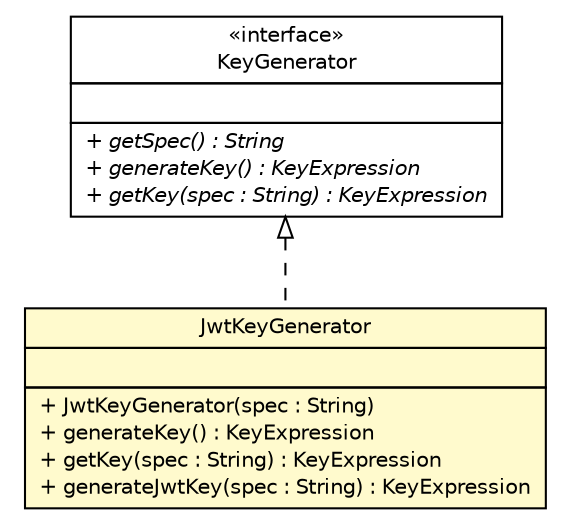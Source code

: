 #!/usr/local/bin/dot
#
# Class diagram 
# Generated by UMLGraph version R5_6-24-gf6e263 (http://www.umlgraph.org/)
#

digraph G {
	edge [fontname="Helvetica",fontsize=10,labelfontname="Helvetica",labelfontsize=10];
	node [fontname="Helvetica",fontsize=10,shape=plaintext];
	nodesep=0.25;
	ranksep=0.5;
	// cn.home1.oss.lib.common.crypto.JwtKeyGenerator
	c4095 [label=<<table title="cn.home1.oss.lib.common.crypto.JwtKeyGenerator" border="0" cellborder="1" cellspacing="0" cellpadding="2" port="p" bgcolor="lemonChiffon" href="./JwtKeyGenerator.html">
		<tr><td><table border="0" cellspacing="0" cellpadding="1">
<tr><td align="center" balign="center"> JwtKeyGenerator </td></tr>
		</table></td></tr>
		<tr><td><table border="0" cellspacing="0" cellpadding="1">
<tr><td align="left" balign="left">  </td></tr>
		</table></td></tr>
		<tr><td><table border="0" cellspacing="0" cellpadding="1">
<tr><td align="left" balign="left"> + JwtKeyGenerator(spec : String) </td></tr>
<tr><td align="left" balign="left"> + generateKey() : KeyExpression </td></tr>
<tr><td align="left" balign="left"> + getKey(spec : String) : KeyExpression </td></tr>
<tr><td align="left" balign="left"> + generateJwtKey(spec : String) : KeyExpression </td></tr>
		</table></td></tr>
		</table>>, URL="./JwtKeyGenerator.html", fontname="Helvetica", fontcolor="black", fontsize=10.0];
	// cn.home1.oss.lib.common.crypto.KeyGenerator
	c4119 [label=<<table title="cn.home1.oss.lib.common.crypto.KeyGenerator" border="0" cellborder="1" cellspacing="0" cellpadding="2" port="p" href="./KeyGenerator.html">
		<tr><td><table border="0" cellspacing="0" cellpadding="1">
<tr><td align="center" balign="center"> &#171;interface&#187; </td></tr>
<tr><td align="center" balign="center"> KeyGenerator </td></tr>
		</table></td></tr>
		<tr><td><table border="0" cellspacing="0" cellpadding="1">
<tr><td align="left" balign="left">  </td></tr>
		</table></td></tr>
		<tr><td><table border="0" cellspacing="0" cellpadding="1">
<tr><td align="left" balign="left"><font face="Helvetica-Oblique" point-size="10.0"> + getSpec() : String </font></td></tr>
<tr><td align="left" balign="left"><font face="Helvetica-Oblique" point-size="10.0"> + generateKey() : KeyExpression </font></td></tr>
<tr><td align="left" balign="left"><font face="Helvetica-Oblique" point-size="10.0"> + getKey(spec : String) : KeyExpression </font></td></tr>
		</table></td></tr>
		</table>>, URL="./KeyGenerator.html", fontname="Helvetica", fontcolor="black", fontsize=10.0];
	//cn.home1.oss.lib.common.crypto.JwtKeyGenerator implements cn.home1.oss.lib.common.crypto.KeyGenerator
	c4119:p -> c4095:p [dir=back,arrowtail=empty,style=dashed];
}

